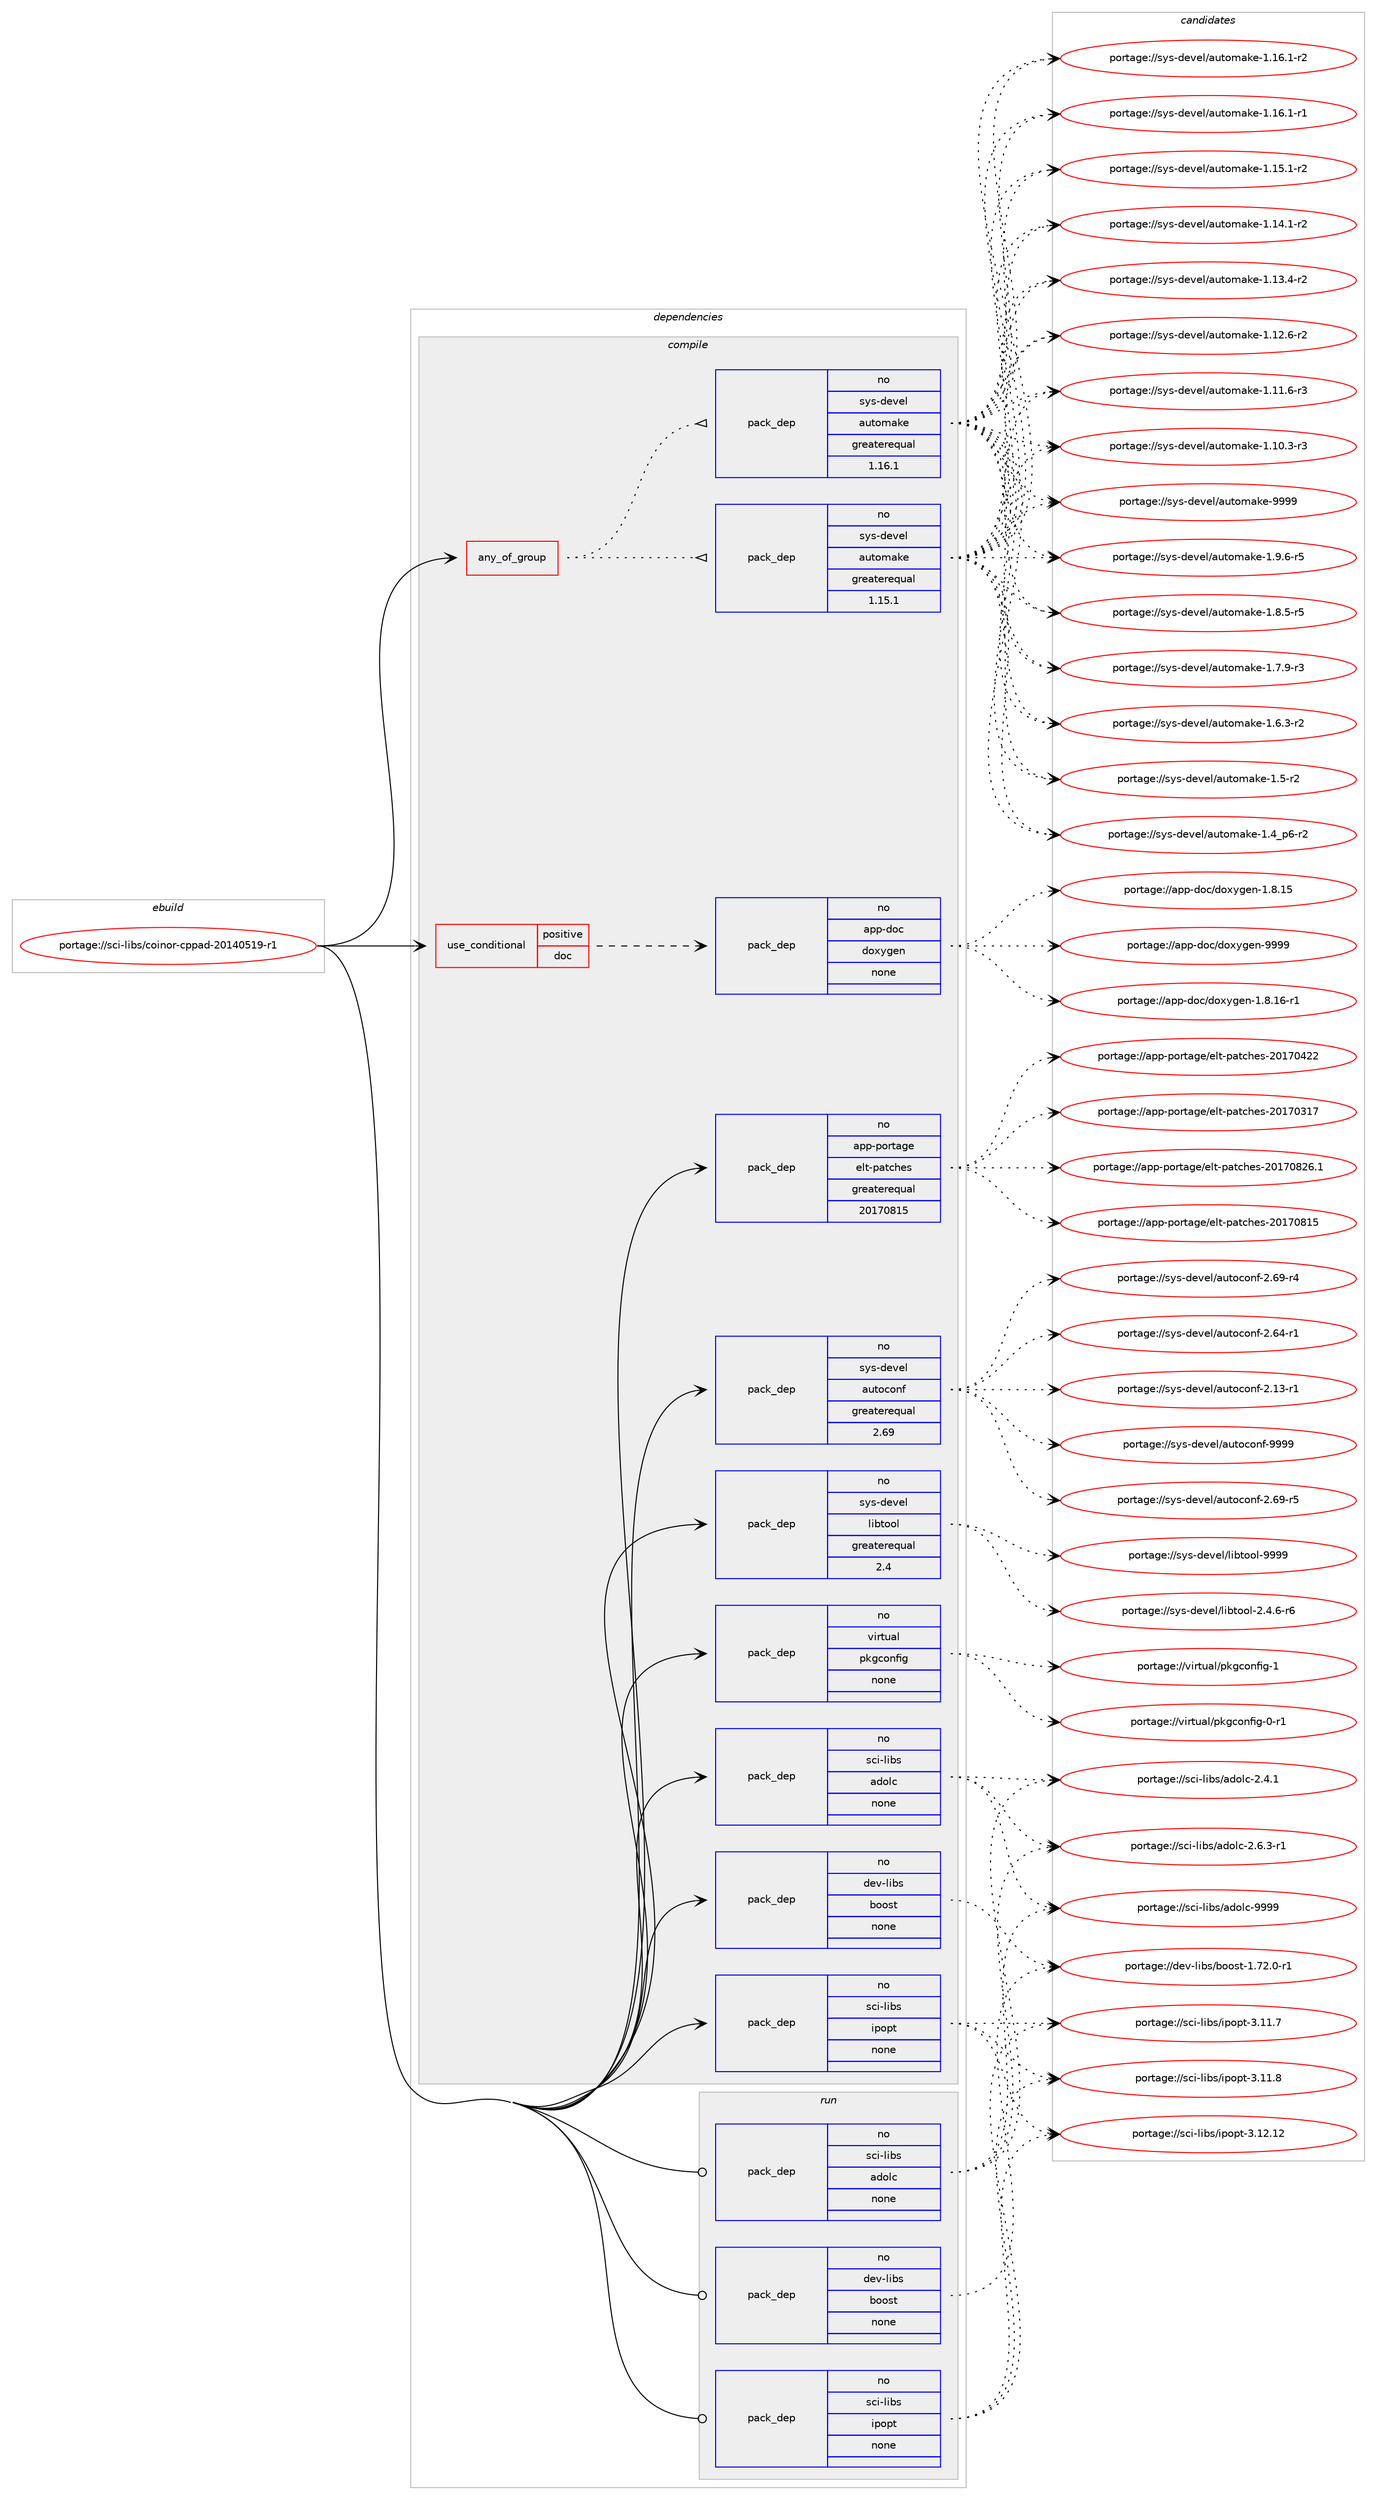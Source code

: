 digraph prolog {

# *************
# Graph options
# *************

newrank=true;
concentrate=true;
compound=true;
graph [rankdir=LR,fontname=Helvetica,fontsize=10,ranksep=1.5];#, ranksep=2.5, nodesep=0.2];
edge  [arrowhead=vee];
node  [fontname=Helvetica,fontsize=10];

# **********
# The ebuild
# **********

subgraph cluster_leftcol {
color=gray;
rank=same;
label=<<i>ebuild</i>>;
id [label="portage://sci-libs/coinor-cppad-20140519-r1", color=red, width=4, href="../sci-libs/coinor-cppad-20140519-r1.svg"];
}

# ****************
# The dependencies
# ****************

subgraph cluster_midcol {
color=gray;
label=<<i>dependencies</i>>;
subgraph cluster_compile {
fillcolor="#eeeeee";
style=filled;
label=<<i>compile</i>>;
subgraph any1060 {
dependency51127 [label=<<TABLE BORDER="0" CELLBORDER="1" CELLSPACING="0" CELLPADDING="4"><TR><TD CELLPADDING="10">any_of_group</TD></TR></TABLE>>, shape=none, color=red];subgraph pack39299 {
dependency51128 [label=<<TABLE BORDER="0" CELLBORDER="1" CELLSPACING="0" CELLPADDING="4" WIDTH="220"><TR><TD ROWSPAN="6" CELLPADDING="30">pack_dep</TD></TR><TR><TD WIDTH="110">no</TD></TR><TR><TD>sys-devel</TD></TR><TR><TD>automake</TD></TR><TR><TD>greaterequal</TD></TR><TR><TD>1.16.1</TD></TR></TABLE>>, shape=none, color=blue];
}
dependency51127:e -> dependency51128:w [weight=20,style="dotted",arrowhead="oinv"];
subgraph pack39300 {
dependency51129 [label=<<TABLE BORDER="0" CELLBORDER="1" CELLSPACING="0" CELLPADDING="4" WIDTH="220"><TR><TD ROWSPAN="6" CELLPADDING="30">pack_dep</TD></TR><TR><TD WIDTH="110">no</TD></TR><TR><TD>sys-devel</TD></TR><TR><TD>automake</TD></TR><TR><TD>greaterequal</TD></TR><TR><TD>1.15.1</TD></TR></TABLE>>, shape=none, color=blue];
}
dependency51127:e -> dependency51129:w [weight=20,style="dotted",arrowhead="oinv"];
}
id:e -> dependency51127:w [weight=20,style="solid",arrowhead="vee"];
subgraph cond10720 {
dependency51130 [label=<<TABLE BORDER="0" CELLBORDER="1" CELLSPACING="0" CELLPADDING="4"><TR><TD ROWSPAN="3" CELLPADDING="10">use_conditional</TD></TR><TR><TD>positive</TD></TR><TR><TD>doc</TD></TR></TABLE>>, shape=none, color=red];
subgraph pack39301 {
dependency51131 [label=<<TABLE BORDER="0" CELLBORDER="1" CELLSPACING="0" CELLPADDING="4" WIDTH="220"><TR><TD ROWSPAN="6" CELLPADDING="30">pack_dep</TD></TR><TR><TD WIDTH="110">no</TD></TR><TR><TD>app-doc</TD></TR><TR><TD>doxygen</TD></TR><TR><TD>none</TD></TR><TR><TD></TD></TR></TABLE>>, shape=none, color=blue];
}
dependency51130:e -> dependency51131:w [weight=20,style="dashed",arrowhead="vee"];
}
id:e -> dependency51130:w [weight=20,style="solid",arrowhead="vee"];
subgraph pack39302 {
dependency51132 [label=<<TABLE BORDER="0" CELLBORDER="1" CELLSPACING="0" CELLPADDING="4" WIDTH="220"><TR><TD ROWSPAN="6" CELLPADDING="30">pack_dep</TD></TR><TR><TD WIDTH="110">no</TD></TR><TR><TD>app-portage</TD></TR><TR><TD>elt-patches</TD></TR><TR><TD>greaterequal</TD></TR><TR><TD>20170815</TD></TR></TABLE>>, shape=none, color=blue];
}
id:e -> dependency51132:w [weight=20,style="solid",arrowhead="vee"];
subgraph pack39303 {
dependency51133 [label=<<TABLE BORDER="0" CELLBORDER="1" CELLSPACING="0" CELLPADDING="4" WIDTH="220"><TR><TD ROWSPAN="6" CELLPADDING="30">pack_dep</TD></TR><TR><TD WIDTH="110">no</TD></TR><TR><TD>dev-libs</TD></TR><TR><TD>boost</TD></TR><TR><TD>none</TD></TR><TR><TD></TD></TR></TABLE>>, shape=none, color=blue];
}
id:e -> dependency51133:w [weight=20,style="solid",arrowhead="vee"];
subgraph pack39304 {
dependency51134 [label=<<TABLE BORDER="0" CELLBORDER="1" CELLSPACING="0" CELLPADDING="4" WIDTH="220"><TR><TD ROWSPAN="6" CELLPADDING="30">pack_dep</TD></TR><TR><TD WIDTH="110">no</TD></TR><TR><TD>sci-libs</TD></TR><TR><TD>adolc</TD></TR><TR><TD>none</TD></TR><TR><TD></TD></TR></TABLE>>, shape=none, color=blue];
}
id:e -> dependency51134:w [weight=20,style="solid",arrowhead="vee"];
subgraph pack39305 {
dependency51135 [label=<<TABLE BORDER="0" CELLBORDER="1" CELLSPACING="0" CELLPADDING="4" WIDTH="220"><TR><TD ROWSPAN="6" CELLPADDING="30">pack_dep</TD></TR><TR><TD WIDTH="110">no</TD></TR><TR><TD>sci-libs</TD></TR><TR><TD>ipopt</TD></TR><TR><TD>none</TD></TR><TR><TD></TD></TR></TABLE>>, shape=none, color=blue];
}
id:e -> dependency51135:w [weight=20,style="solid",arrowhead="vee"];
subgraph pack39306 {
dependency51136 [label=<<TABLE BORDER="0" CELLBORDER="1" CELLSPACING="0" CELLPADDING="4" WIDTH="220"><TR><TD ROWSPAN="6" CELLPADDING="30">pack_dep</TD></TR><TR><TD WIDTH="110">no</TD></TR><TR><TD>sys-devel</TD></TR><TR><TD>autoconf</TD></TR><TR><TD>greaterequal</TD></TR><TR><TD>2.69</TD></TR></TABLE>>, shape=none, color=blue];
}
id:e -> dependency51136:w [weight=20,style="solid",arrowhead="vee"];
subgraph pack39307 {
dependency51137 [label=<<TABLE BORDER="0" CELLBORDER="1" CELLSPACING="0" CELLPADDING="4" WIDTH="220"><TR><TD ROWSPAN="6" CELLPADDING="30">pack_dep</TD></TR><TR><TD WIDTH="110">no</TD></TR><TR><TD>sys-devel</TD></TR><TR><TD>libtool</TD></TR><TR><TD>greaterequal</TD></TR><TR><TD>2.4</TD></TR></TABLE>>, shape=none, color=blue];
}
id:e -> dependency51137:w [weight=20,style="solid",arrowhead="vee"];
subgraph pack39308 {
dependency51138 [label=<<TABLE BORDER="0" CELLBORDER="1" CELLSPACING="0" CELLPADDING="4" WIDTH="220"><TR><TD ROWSPAN="6" CELLPADDING="30">pack_dep</TD></TR><TR><TD WIDTH="110">no</TD></TR><TR><TD>virtual</TD></TR><TR><TD>pkgconfig</TD></TR><TR><TD>none</TD></TR><TR><TD></TD></TR></TABLE>>, shape=none, color=blue];
}
id:e -> dependency51138:w [weight=20,style="solid",arrowhead="vee"];
}
subgraph cluster_compileandrun {
fillcolor="#eeeeee";
style=filled;
label=<<i>compile and run</i>>;
}
subgraph cluster_run {
fillcolor="#eeeeee";
style=filled;
label=<<i>run</i>>;
subgraph pack39309 {
dependency51139 [label=<<TABLE BORDER="0" CELLBORDER="1" CELLSPACING="0" CELLPADDING="4" WIDTH="220"><TR><TD ROWSPAN="6" CELLPADDING="30">pack_dep</TD></TR><TR><TD WIDTH="110">no</TD></TR><TR><TD>dev-libs</TD></TR><TR><TD>boost</TD></TR><TR><TD>none</TD></TR><TR><TD></TD></TR></TABLE>>, shape=none, color=blue];
}
id:e -> dependency51139:w [weight=20,style="solid",arrowhead="odot"];
subgraph pack39310 {
dependency51140 [label=<<TABLE BORDER="0" CELLBORDER="1" CELLSPACING="0" CELLPADDING="4" WIDTH="220"><TR><TD ROWSPAN="6" CELLPADDING="30">pack_dep</TD></TR><TR><TD WIDTH="110">no</TD></TR><TR><TD>sci-libs</TD></TR><TR><TD>adolc</TD></TR><TR><TD>none</TD></TR><TR><TD></TD></TR></TABLE>>, shape=none, color=blue];
}
id:e -> dependency51140:w [weight=20,style="solid",arrowhead="odot"];
subgraph pack39311 {
dependency51141 [label=<<TABLE BORDER="0" CELLBORDER="1" CELLSPACING="0" CELLPADDING="4" WIDTH="220"><TR><TD ROWSPAN="6" CELLPADDING="30">pack_dep</TD></TR><TR><TD WIDTH="110">no</TD></TR><TR><TD>sci-libs</TD></TR><TR><TD>ipopt</TD></TR><TR><TD>none</TD></TR><TR><TD></TD></TR></TABLE>>, shape=none, color=blue];
}
id:e -> dependency51141:w [weight=20,style="solid",arrowhead="odot"];
}
}

# **************
# The candidates
# **************

subgraph cluster_choices {
rank=same;
color=gray;
label=<<i>candidates</i>>;

subgraph choice39299 {
color=black;
nodesep=1;
choice115121115451001011181011084797117116111109971071014557575757 [label="portage://sys-devel/automake-9999", color=red, width=4,href="../sys-devel/automake-9999.svg"];
choice115121115451001011181011084797117116111109971071014549465746544511453 [label="portage://sys-devel/automake-1.9.6-r5", color=red, width=4,href="../sys-devel/automake-1.9.6-r5.svg"];
choice115121115451001011181011084797117116111109971071014549465646534511453 [label="portage://sys-devel/automake-1.8.5-r5", color=red, width=4,href="../sys-devel/automake-1.8.5-r5.svg"];
choice115121115451001011181011084797117116111109971071014549465546574511451 [label="portage://sys-devel/automake-1.7.9-r3", color=red, width=4,href="../sys-devel/automake-1.7.9-r3.svg"];
choice115121115451001011181011084797117116111109971071014549465446514511450 [label="portage://sys-devel/automake-1.6.3-r2", color=red, width=4,href="../sys-devel/automake-1.6.3-r2.svg"];
choice11512111545100101118101108479711711611110997107101454946534511450 [label="portage://sys-devel/automake-1.5-r2", color=red, width=4,href="../sys-devel/automake-1.5-r2.svg"];
choice115121115451001011181011084797117116111109971071014549465295112544511450 [label="portage://sys-devel/automake-1.4_p6-r2", color=red, width=4,href="../sys-devel/automake-1.4_p6-r2.svg"];
choice11512111545100101118101108479711711611110997107101454946495446494511450 [label="portage://sys-devel/automake-1.16.1-r2", color=red, width=4,href="../sys-devel/automake-1.16.1-r2.svg"];
choice11512111545100101118101108479711711611110997107101454946495446494511449 [label="portage://sys-devel/automake-1.16.1-r1", color=red, width=4,href="../sys-devel/automake-1.16.1-r1.svg"];
choice11512111545100101118101108479711711611110997107101454946495346494511450 [label="portage://sys-devel/automake-1.15.1-r2", color=red, width=4,href="../sys-devel/automake-1.15.1-r2.svg"];
choice11512111545100101118101108479711711611110997107101454946495246494511450 [label="portage://sys-devel/automake-1.14.1-r2", color=red, width=4,href="../sys-devel/automake-1.14.1-r2.svg"];
choice11512111545100101118101108479711711611110997107101454946495146524511450 [label="portage://sys-devel/automake-1.13.4-r2", color=red, width=4,href="../sys-devel/automake-1.13.4-r2.svg"];
choice11512111545100101118101108479711711611110997107101454946495046544511450 [label="portage://sys-devel/automake-1.12.6-r2", color=red, width=4,href="../sys-devel/automake-1.12.6-r2.svg"];
choice11512111545100101118101108479711711611110997107101454946494946544511451 [label="portage://sys-devel/automake-1.11.6-r3", color=red, width=4,href="../sys-devel/automake-1.11.6-r3.svg"];
choice11512111545100101118101108479711711611110997107101454946494846514511451 [label="portage://sys-devel/automake-1.10.3-r3", color=red, width=4,href="../sys-devel/automake-1.10.3-r3.svg"];
dependency51128:e -> choice115121115451001011181011084797117116111109971071014557575757:w [style=dotted,weight="100"];
dependency51128:e -> choice115121115451001011181011084797117116111109971071014549465746544511453:w [style=dotted,weight="100"];
dependency51128:e -> choice115121115451001011181011084797117116111109971071014549465646534511453:w [style=dotted,weight="100"];
dependency51128:e -> choice115121115451001011181011084797117116111109971071014549465546574511451:w [style=dotted,weight="100"];
dependency51128:e -> choice115121115451001011181011084797117116111109971071014549465446514511450:w [style=dotted,weight="100"];
dependency51128:e -> choice11512111545100101118101108479711711611110997107101454946534511450:w [style=dotted,weight="100"];
dependency51128:e -> choice115121115451001011181011084797117116111109971071014549465295112544511450:w [style=dotted,weight="100"];
dependency51128:e -> choice11512111545100101118101108479711711611110997107101454946495446494511450:w [style=dotted,weight="100"];
dependency51128:e -> choice11512111545100101118101108479711711611110997107101454946495446494511449:w [style=dotted,weight="100"];
dependency51128:e -> choice11512111545100101118101108479711711611110997107101454946495346494511450:w [style=dotted,weight="100"];
dependency51128:e -> choice11512111545100101118101108479711711611110997107101454946495246494511450:w [style=dotted,weight="100"];
dependency51128:e -> choice11512111545100101118101108479711711611110997107101454946495146524511450:w [style=dotted,weight="100"];
dependency51128:e -> choice11512111545100101118101108479711711611110997107101454946495046544511450:w [style=dotted,weight="100"];
dependency51128:e -> choice11512111545100101118101108479711711611110997107101454946494946544511451:w [style=dotted,weight="100"];
dependency51128:e -> choice11512111545100101118101108479711711611110997107101454946494846514511451:w [style=dotted,weight="100"];
}
subgraph choice39300 {
color=black;
nodesep=1;
choice115121115451001011181011084797117116111109971071014557575757 [label="portage://sys-devel/automake-9999", color=red, width=4,href="../sys-devel/automake-9999.svg"];
choice115121115451001011181011084797117116111109971071014549465746544511453 [label="portage://sys-devel/automake-1.9.6-r5", color=red, width=4,href="../sys-devel/automake-1.9.6-r5.svg"];
choice115121115451001011181011084797117116111109971071014549465646534511453 [label="portage://sys-devel/automake-1.8.5-r5", color=red, width=4,href="../sys-devel/automake-1.8.5-r5.svg"];
choice115121115451001011181011084797117116111109971071014549465546574511451 [label="portage://sys-devel/automake-1.7.9-r3", color=red, width=4,href="../sys-devel/automake-1.7.9-r3.svg"];
choice115121115451001011181011084797117116111109971071014549465446514511450 [label="portage://sys-devel/automake-1.6.3-r2", color=red, width=4,href="../sys-devel/automake-1.6.3-r2.svg"];
choice11512111545100101118101108479711711611110997107101454946534511450 [label="portage://sys-devel/automake-1.5-r2", color=red, width=4,href="../sys-devel/automake-1.5-r2.svg"];
choice115121115451001011181011084797117116111109971071014549465295112544511450 [label="portage://sys-devel/automake-1.4_p6-r2", color=red, width=4,href="../sys-devel/automake-1.4_p6-r2.svg"];
choice11512111545100101118101108479711711611110997107101454946495446494511450 [label="portage://sys-devel/automake-1.16.1-r2", color=red, width=4,href="../sys-devel/automake-1.16.1-r2.svg"];
choice11512111545100101118101108479711711611110997107101454946495446494511449 [label="portage://sys-devel/automake-1.16.1-r1", color=red, width=4,href="../sys-devel/automake-1.16.1-r1.svg"];
choice11512111545100101118101108479711711611110997107101454946495346494511450 [label="portage://sys-devel/automake-1.15.1-r2", color=red, width=4,href="../sys-devel/automake-1.15.1-r2.svg"];
choice11512111545100101118101108479711711611110997107101454946495246494511450 [label="portage://sys-devel/automake-1.14.1-r2", color=red, width=4,href="../sys-devel/automake-1.14.1-r2.svg"];
choice11512111545100101118101108479711711611110997107101454946495146524511450 [label="portage://sys-devel/automake-1.13.4-r2", color=red, width=4,href="../sys-devel/automake-1.13.4-r2.svg"];
choice11512111545100101118101108479711711611110997107101454946495046544511450 [label="portage://sys-devel/automake-1.12.6-r2", color=red, width=4,href="../sys-devel/automake-1.12.6-r2.svg"];
choice11512111545100101118101108479711711611110997107101454946494946544511451 [label="portage://sys-devel/automake-1.11.6-r3", color=red, width=4,href="../sys-devel/automake-1.11.6-r3.svg"];
choice11512111545100101118101108479711711611110997107101454946494846514511451 [label="portage://sys-devel/automake-1.10.3-r3", color=red, width=4,href="../sys-devel/automake-1.10.3-r3.svg"];
dependency51129:e -> choice115121115451001011181011084797117116111109971071014557575757:w [style=dotted,weight="100"];
dependency51129:e -> choice115121115451001011181011084797117116111109971071014549465746544511453:w [style=dotted,weight="100"];
dependency51129:e -> choice115121115451001011181011084797117116111109971071014549465646534511453:w [style=dotted,weight="100"];
dependency51129:e -> choice115121115451001011181011084797117116111109971071014549465546574511451:w [style=dotted,weight="100"];
dependency51129:e -> choice115121115451001011181011084797117116111109971071014549465446514511450:w [style=dotted,weight="100"];
dependency51129:e -> choice11512111545100101118101108479711711611110997107101454946534511450:w [style=dotted,weight="100"];
dependency51129:e -> choice115121115451001011181011084797117116111109971071014549465295112544511450:w [style=dotted,weight="100"];
dependency51129:e -> choice11512111545100101118101108479711711611110997107101454946495446494511450:w [style=dotted,weight="100"];
dependency51129:e -> choice11512111545100101118101108479711711611110997107101454946495446494511449:w [style=dotted,weight="100"];
dependency51129:e -> choice11512111545100101118101108479711711611110997107101454946495346494511450:w [style=dotted,weight="100"];
dependency51129:e -> choice11512111545100101118101108479711711611110997107101454946495246494511450:w [style=dotted,weight="100"];
dependency51129:e -> choice11512111545100101118101108479711711611110997107101454946495146524511450:w [style=dotted,weight="100"];
dependency51129:e -> choice11512111545100101118101108479711711611110997107101454946495046544511450:w [style=dotted,weight="100"];
dependency51129:e -> choice11512111545100101118101108479711711611110997107101454946494946544511451:w [style=dotted,weight="100"];
dependency51129:e -> choice11512111545100101118101108479711711611110997107101454946494846514511451:w [style=dotted,weight="100"];
}
subgraph choice39301 {
color=black;
nodesep=1;
choice971121124510011199471001111201211031011104557575757 [label="portage://app-doc/doxygen-9999", color=red, width=4,href="../app-doc/doxygen-9999.svg"];
choice97112112451001119947100111120121103101110454946564649544511449 [label="portage://app-doc/doxygen-1.8.16-r1", color=red, width=4,href="../app-doc/doxygen-1.8.16-r1.svg"];
choice9711211245100111994710011112012110310111045494656464953 [label="portage://app-doc/doxygen-1.8.15", color=red, width=4,href="../app-doc/doxygen-1.8.15.svg"];
dependency51131:e -> choice971121124510011199471001111201211031011104557575757:w [style=dotted,weight="100"];
dependency51131:e -> choice97112112451001119947100111120121103101110454946564649544511449:w [style=dotted,weight="100"];
dependency51131:e -> choice9711211245100111994710011112012110310111045494656464953:w [style=dotted,weight="100"];
}
subgraph choice39302 {
color=black;
nodesep=1;
choice971121124511211111411697103101471011081164511297116991041011154550484955485650544649 [label="portage://app-portage/elt-patches-20170826.1", color=red, width=4,href="../app-portage/elt-patches-20170826.1.svg"];
choice97112112451121111141169710310147101108116451129711699104101115455048495548564953 [label="portage://app-portage/elt-patches-20170815", color=red, width=4,href="../app-portage/elt-patches-20170815.svg"];
choice97112112451121111141169710310147101108116451129711699104101115455048495548525050 [label="portage://app-portage/elt-patches-20170422", color=red, width=4,href="../app-portage/elt-patches-20170422.svg"];
choice97112112451121111141169710310147101108116451129711699104101115455048495548514955 [label="portage://app-portage/elt-patches-20170317", color=red, width=4,href="../app-portage/elt-patches-20170317.svg"];
dependency51132:e -> choice971121124511211111411697103101471011081164511297116991041011154550484955485650544649:w [style=dotted,weight="100"];
dependency51132:e -> choice97112112451121111141169710310147101108116451129711699104101115455048495548564953:w [style=dotted,weight="100"];
dependency51132:e -> choice97112112451121111141169710310147101108116451129711699104101115455048495548525050:w [style=dotted,weight="100"];
dependency51132:e -> choice97112112451121111141169710310147101108116451129711699104101115455048495548514955:w [style=dotted,weight="100"];
}
subgraph choice39303 {
color=black;
nodesep=1;
choice10010111845108105981154798111111115116454946555046484511449 [label="portage://dev-libs/boost-1.72.0-r1", color=red, width=4,href="../dev-libs/boost-1.72.0-r1.svg"];
dependency51133:e -> choice10010111845108105981154798111111115116454946555046484511449:w [style=dotted,weight="100"];
}
subgraph choice39304 {
color=black;
nodesep=1;
choice1159910545108105981154797100111108994557575757 [label="portage://sci-libs/adolc-9999", color=red, width=4,href="../sci-libs/adolc-9999.svg"];
choice1159910545108105981154797100111108994550465446514511449 [label="portage://sci-libs/adolc-2.6.3-r1", color=red, width=4,href="../sci-libs/adolc-2.6.3-r1.svg"];
choice115991054510810598115479710011110899455046524649 [label="portage://sci-libs/adolc-2.4.1", color=red, width=4,href="../sci-libs/adolc-2.4.1.svg"];
dependency51134:e -> choice1159910545108105981154797100111108994557575757:w [style=dotted,weight="100"];
dependency51134:e -> choice1159910545108105981154797100111108994550465446514511449:w [style=dotted,weight="100"];
dependency51134:e -> choice115991054510810598115479710011110899455046524649:w [style=dotted,weight="100"];
}
subgraph choice39305 {
color=black;
nodesep=1;
choice115991054510810598115471051121111121164551464950464950 [label="portage://sci-libs/ipopt-3.12.12", color=red, width=4,href="../sci-libs/ipopt-3.12.12.svg"];
choice1159910545108105981154710511211111211645514649494656 [label="portage://sci-libs/ipopt-3.11.8", color=red, width=4,href="../sci-libs/ipopt-3.11.8.svg"];
choice1159910545108105981154710511211111211645514649494655 [label="portage://sci-libs/ipopt-3.11.7", color=red, width=4,href="../sci-libs/ipopt-3.11.7.svg"];
dependency51135:e -> choice115991054510810598115471051121111121164551464950464950:w [style=dotted,weight="100"];
dependency51135:e -> choice1159910545108105981154710511211111211645514649494656:w [style=dotted,weight="100"];
dependency51135:e -> choice1159910545108105981154710511211111211645514649494655:w [style=dotted,weight="100"];
}
subgraph choice39306 {
color=black;
nodesep=1;
choice115121115451001011181011084797117116111991111101024557575757 [label="portage://sys-devel/autoconf-9999", color=red, width=4,href="../sys-devel/autoconf-9999.svg"];
choice1151211154510010111810110847971171161119911111010245504654574511453 [label="portage://sys-devel/autoconf-2.69-r5", color=red, width=4,href="../sys-devel/autoconf-2.69-r5.svg"];
choice1151211154510010111810110847971171161119911111010245504654574511452 [label="portage://sys-devel/autoconf-2.69-r4", color=red, width=4,href="../sys-devel/autoconf-2.69-r4.svg"];
choice1151211154510010111810110847971171161119911111010245504654524511449 [label="portage://sys-devel/autoconf-2.64-r1", color=red, width=4,href="../sys-devel/autoconf-2.64-r1.svg"];
choice1151211154510010111810110847971171161119911111010245504649514511449 [label="portage://sys-devel/autoconf-2.13-r1", color=red, width=4,href="../sys-devel/autoconf-2.13-r1.svg"];
dependency51136:e -> choice115121115451001011181011084797117116111991111101024557575757:w [style=dotted,weight="100"];
dependency51136:e -> choice1151211154510010111810110847971171161119911111010245504654574511453:w [style=dotted,weight="100"];
dependency51136:e -> choice1151211154510010111810110847971171161119911111010245504654574511452:w [style=dotted,weight="100"];
dependency51136:e -> choice1151211154510010111810110847971171161119911111010245504654524511449:w [style=dotted,weight="100"];
dependency51136:e -> choice1151211154510010111810110847971171161119911111010245504649514511449:w [style=dotted,weight="100"];
}
subgraph choice39307 {
color=black;
nodesep=1;
choice1151211154510010111810110847108105981161111111084557575757 [label="portage://sys-devel/libtool-9999", color=red, width=4,href="../sys-devel/libtool-9999.svg"];
choice1151211154510010111810110847108105981161111111084550465246544511454 [label="portage://sys-devel/libtool-2.4.6-r6", color=red, width=4,href="../sys-devel/libtool-2.4.6-r6.svg"];
dependency51137:e -> choice1151211154510010111810110847108105981161111111084557575757:w [style=dotted,weight="100"];
dependency51137:e -> choice1151211154510010111810110847108105981161111111084550465246544511454:w [style=dotted,weight="100"];
}
subgraph choice39308 {
color=black;
nodesep=1;
choice1181051141161179710847112107103991111101021051034549 [label="portage://virtual/pkgconfig-1", color=red, width=4,href="../virtual/pkgconfig-1.svg"];
choice11810511411611797108471121071039911111010210510345484511449 [label="portage://virtual/pkgconfig-0-r1", color=red, width=4,href="../virtual/pkgconfig-0-r1.svg"];
dependency51138:e -> choice1181051141161179710847112107103991111101021051034549:w [style=dotted,weight="100"];
dependency51138:e -> choice11810511411611797108471121071039911111010210510345484511449:w [style=dotted,weight="100"];
}
subgraph choice39309 {
color=black;
nodesep=1;
choice10010111845108105981154798111111115116454946555046484511449 [label="portage://dev-libs/boost-1.72.0-r1", color=red, width=4,href="../dev-libs/boost-1.72.0-r1.svg"];
dependency51139:e -> choice10010111845108105981154798111111115116454946555046484511449:w [style=dotted,weight="100"];
}
subgraph choice39310 {
color=black;
nodesep=1;
choice1159910545108105981154797100111108994557575757 [label="portage://sci-libs/adolc-9999", color=red, width=4,href="../sci-libs/adolc-9999.svg"];
choice1159910545108105981154797100111108994550465446514511449 [label="portage://sci-libs/adolc-2.6.3-r1", color=red, width=4,href="../sci-libs/adolc-2.6.3-r1.svg"];
choice115991054510810598115479710011110899455046524649 [label="portage://sci-libs/adolc-2.4.1", color=red, width=4,href="../sci-libs/adolc-2.4.1.svg"];
dependency51140:e -> choice1159910545108105981154797100111108994557575757:w [style=dotted,weight="100"];
dependency51140:e -> choice1159910545108105981154797100111108994550465446514511449:w [style=dotted,weight="100"];
dependency51140:e -> choice115991054510810598115479710011110899455046524649:w [style=dotted,weight="100"];
}
subgraph choice39311 {
color=black;
nodesep=1;
choice115991054510810598115471051121111121164551464950464950 [label="portage://sci-libs/ipopt-3.12.12", color=red, width=4,href="../sci-libs/ipopt-3.12.12.svg"];
choice1159910545108105981154710511211111211645514649494656 [label="portage://sci-libs/ipopt-3.11.8", color=red, width=4,href="../sci-libs/ipopt-3.11.8.svg"];
choice1159910545108105981154710511211111211645514649494655 [label="portage://sci-libs/ipopt-3.11.7", color=red, width=4,href="../sci-libs/ipopt-3.11.7.svg"];
dependency51141:e -> choice115991054510810598115471051121111121164551464950464950:w [style=dotted,weight="100"];
dependency51141:e -> choice1159910545108105981154710511211111211645514649494656:w [style=dotted,weight="100"];
dependency51141:e -> choice1159910545108105981154710511211111211645514649494655:w [style=dotted,weight="100"];
}
}

}
